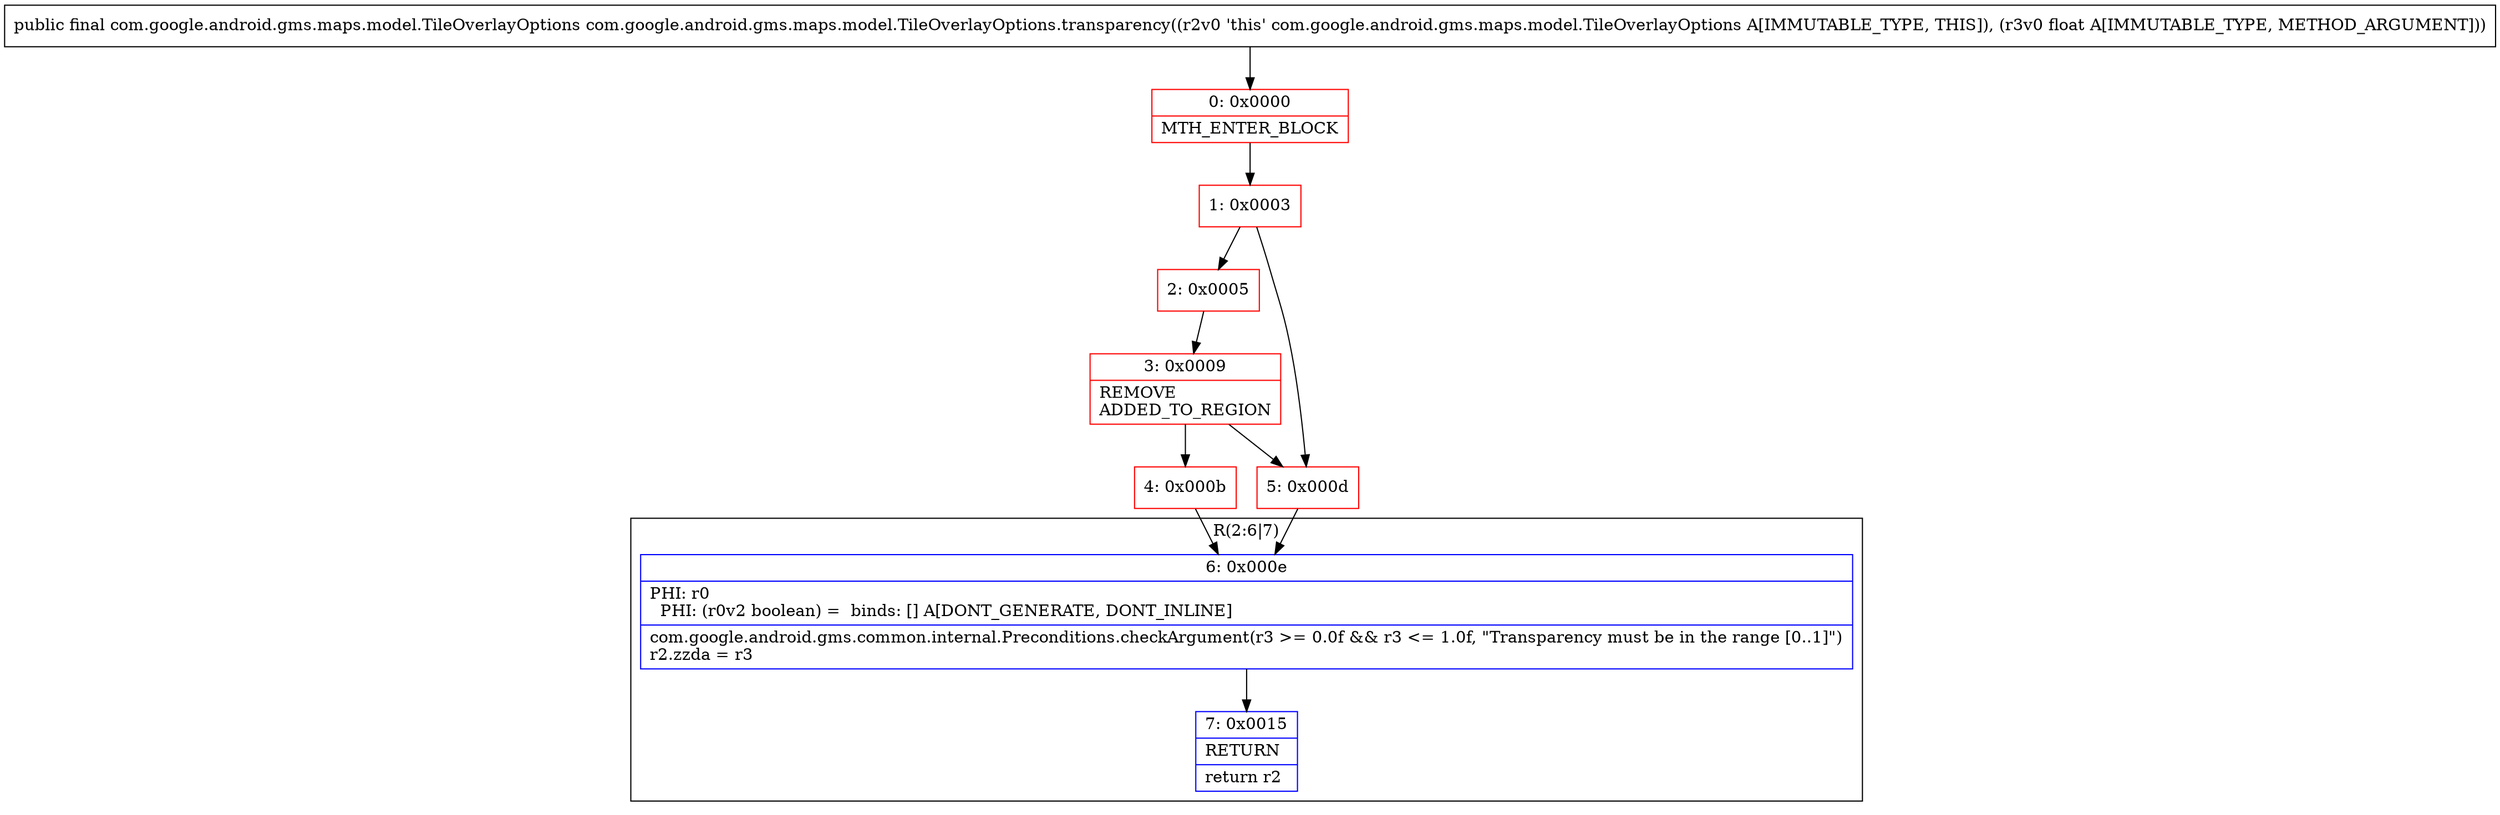 digraph "CFG forcom.google.android.gms.maps.model.TileOverlayOptions.transparency(F)Lcom\/google\/android\/gms\/maps\/model\/TileOverlayOptions;" {
subgraph cluster_Region_486986174 {
label = "R(2:6|7)";
node [shape=record,color=blue];
Node_6 [shape=record,label="{6\:\ 0x000e|PHI: r0 \l  PHI: (r0v2 boolean) =  binds: [] A[DONT_GENERATE, DONT_INLINE]\l|com.google.android.gms.common.internal.Preconditions.checkArgument(r3 \>= 0.0f && r3 \<= 1.0f, \"Transparency must be in the range [0..1]\")\lr2.zzda = r3\l}"];
Node_7 [shape=record,label="{7\:\ 0x0015|RETURN\l|return r2\l}"];
}
Node_0 [shape=record,color=red,label="{0\:\ 0x0000|MTH_ENTER_BLOCK\l}"];
Node_1 [shape=record,color=red,label="{1\:\ 0x0003}"];
Node_2 [shape=record,color=red,label="{2\:\ 0x0005}"];
Node_3 [shape=record,color=red,label="{3\:\ 0x0009|REMOVE\lADDED_TO_REGION\l}"];
Node_4 [shape=record,color=red,label="{4\:\ 0x000b}"];
Node_5 [shape=record,color=red,label="{5\:\ 0x000d}"];
MethodNode[shape=record,label="{public final com.google.android.gms.maps.model.TileOverlayOptions com.google.android.gms.maps.model.TileOverlayOptions.transparency((r2v0 'this' com.google.android.gms.maps.model.TileOverlayOptions A[IMMUTABLE_TYPE, THIS]), (r3v0 float A[IMMUTABLE_TYPE, METHOD_ARGUMENT])) }"];
MethodNode -> Node_0;
Node_6 -> Node_7;
Node_0 -> Node_1;
Node_1 -> Node_2;
Node_1 -> Node_5;
Node_2 -> Node_3;
Node_3 -> Node_4;
Node_3 -> Node_5;
Node_4 -> Node_6;
Node_5 -> Node_6;
}

